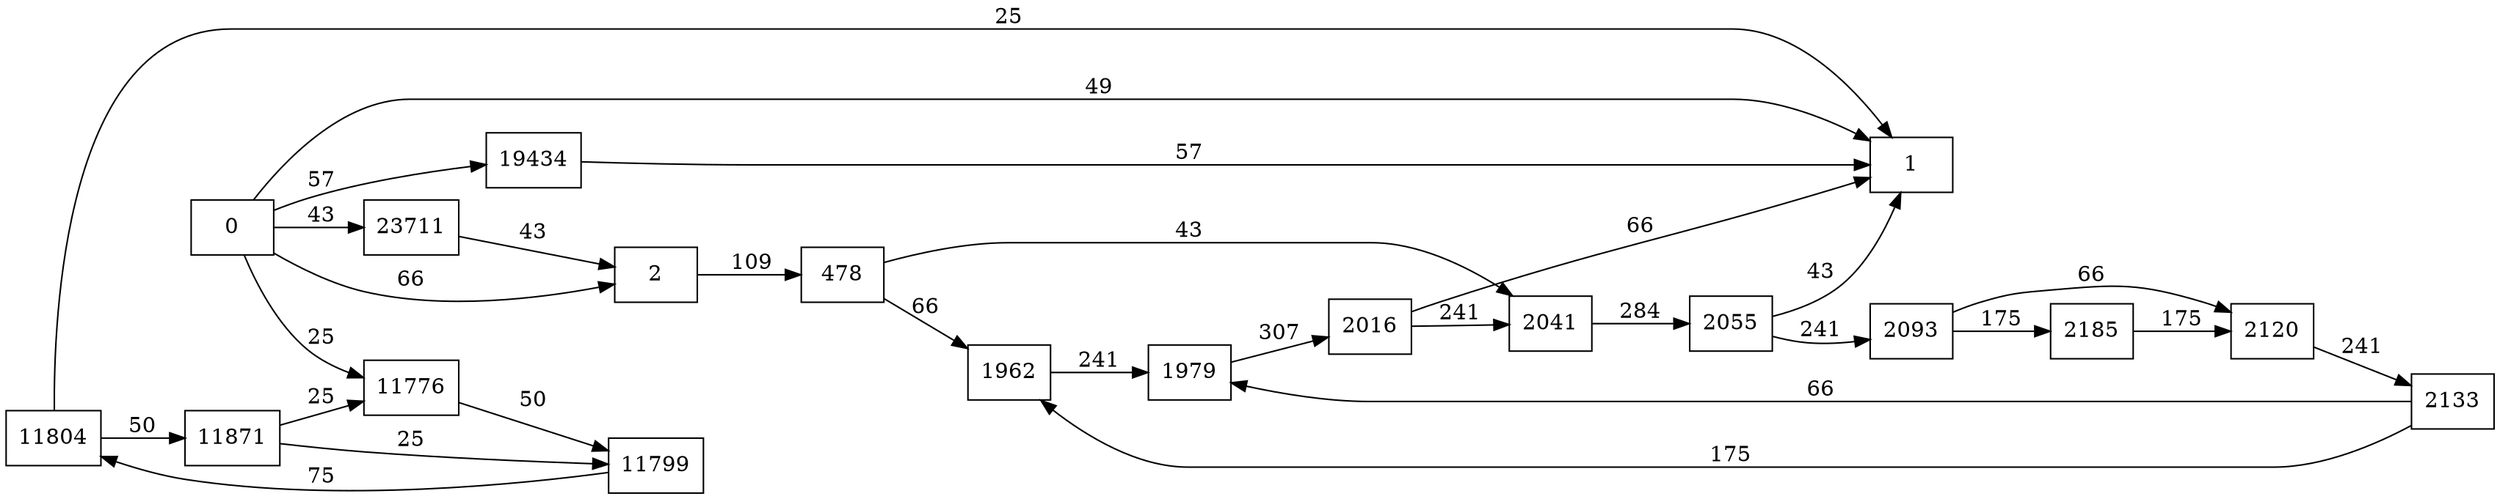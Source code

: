 digraph {
	graph [rankdir=LR]
	node [shape=rectangle]
	2 -> 478 [label=109]
	478 -> 1962 [label=66]
	478 -> 2041 [label=43]
	1962 -> 1979 [label=241]
	1979 -> 2016 [label=307]
	2016 -> 2041 [label=241]
	2016 -> 1 [label=66]
	2041 -> 2055 [label=284]
	2055 -> 1 [label=43]
	2055 -> 2093 [label=241]
	2093 -> 2120 [label=66]
	2093 -> 2185 [label=175]
	2120 -> 2133 [label=241]
	2133 -> 1979 [label=66]
	2133 -> 1962 [label=175]
	2185 -> 2120 [label=175]
	11776 -> 11799 [label=50]
	11799 -> 11804 [label=75]
	11804 -> 11871 [label=50]
	11804 -> 1 [label=25]
	11871 -> 11776 [label=25]
	11871 -> 11799 [label=25]
	19434 -> 1 [label=57]
	23711 -> 2 [label=43]
	0 -> 2 [label=66]
	0 -> 1 [label=49]
	0 -> 11776 [label=25]
	0 -> 19434 [label=57]
	0 -> 23711 [label=43]
}
